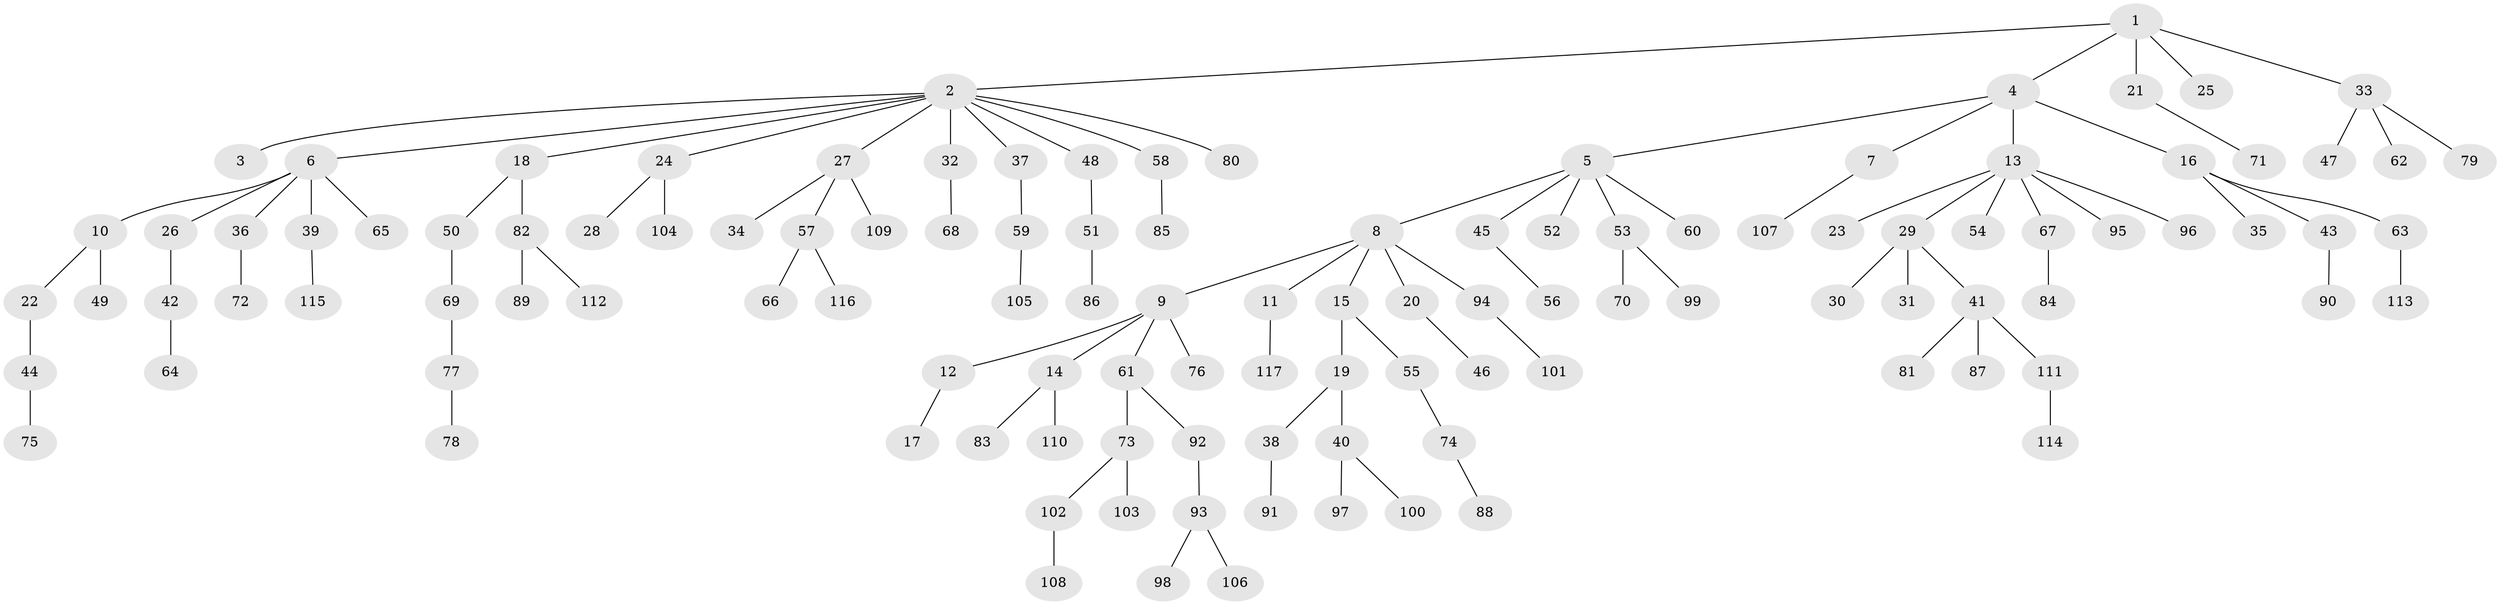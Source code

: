 // coarse degree distribution, {1: 0.5254237288135594, 3: 0.13559322033898305, 6: 0.01694915254237288, 2: 0.23728813559322035, 5: 0.03389830508474576, 4: 0.03389830508474576, 9: 0.01694915254237288}
// Generated by graph-tools (version 1.1) at 2025/37/03/04/25 23:37:30]
// undirected, 117 vertices, 116 edges
graph export_dot {
  node [color=gray90,style=filled];
  1;
  2;
  3;
  4;
  5;
  6;
  7;
  8;
  9;
  10;
  11;
  12;
  13;
  14;
  15;
  16;
  17;
  18;
  19;
  20;
  21;
  22;
  23;
  24;
  25;
  26;
  27;
  28;
  29;
  30;
  31;
  32;
  33;
  34;
  35;
  36;
  37;
  38;
  39;
  40;
  41;
  42;
  43;
  44;
  45;
  46;
  47;
  48;
  49;
  50;
  51;
  52;
  53;
  54;
  55;
  56;
  57;
  58;
  59;
  60;
  61;
  62;
  63;
  64;
  65;
  66;
  67;
  68;
  69;
  70;
  71;
  72;
  73;
  74;
  75;
  76;
  77;
  78;
  79;
  80;
  81;
  82;
  83;
  84;
  85;
  86;
  87;
  88;
  89;
  90;
  91;
  92;
  93;
  94;
  95;
  96;
  97;
  98;
  99;
  100;
  101;
  102;
  103;
  104;
  105;
  106;
  107;
  108;
  109;
  110;
  111;
  112;
  113;
  114;
  115;
  116;
  117;
  1 -- 2;
  1 -- 4;
  1 -- 21;
  1 -- 25;
  1 -- 33;
  2 -- 3;
  2 -- 6;
  2 -- 18;
  2 -- 24;
  2 -- 27;
  2 -- 32;
  2 -- 37;
  2 -- 48;
  2 -- 58;
  2 -- 80;
  4 -- 5;
  4 -- 7;
  4 -- 13;
  4 -- 16;
  5 -- 8;
  5 -- 45;
  5 -- 52;
  5 -- 53;
  5 -- 60;
  6 -- 10;
  6 -- 26;
  6 -- 36;
  6 -- 39;
  6 -- 65;
  7 -- 107;
  8 -- 9;
  8 -- 11;
  8 -- 15;
  8 -- 20;
  8 -- 94;
  9 -- 12;
  9 -- 14;
  9 -- 61;
  9 -- 76;
  10 -- 22;
  10 -- 49;
  11 -- 117;
  12 -- 17;
  13 -- 23;
  13 -- 29;
  13 -- 54;
  13 -- 67;
  13 -- 95;
  13 -- 96;
  14 -- 83;
  14 -- 110;
  15 -- 19;
  15 -- 55;
  16 -- 35;
  16 -- 43;
  16 -- 63;
  18 -- 50;
  18 -- 82;
  19 -- 38;
  19 -- 40;
  20 -- 46;
  21 -- 71;
  22 -- 44;
  24 -- 28;
  24 -- 104;
  26 -- 42;
  27 -- 34;
  27 -- 57;
  27 -- 109;
  29 -- 30;
  29 -- 31;
  29 -- 41;
  32 -- 68;
  33 -- 47;
  33 -- 62;
  33 -- 79;
  36 -- 72;
  37 -- 59;
  38 -- 91;
  39 -- 115;
  40 -- 97;
  40 -- 100;
  41 -- 81;
  41 -- 87;
  41 -- 111;
  42 -- 64;
  43 -- 90;
  44 -- 75;
  45 -- 56;
  48 -- 51;
  50 -- 69;
  51 -- 86;
  53 -- 70;
  53 -- 99;
  55 -- 74;
  57 -- 66;
  57 -- 116;
  58 -- 85;
  59 -- 105;
  61 -- 73;
  61 -- 92;
  63 -- 113;
  67 -- 84;
  69 -- 77;
  73 -- 102;
  73 -- 103;
  74 -- 88;
  77 -- 78;
  82 -- 89;
  82 -- 112;
  92 -- 93;
  93 -- 98;
  93 -- 106;
  94 -- 101;
  102 -- 108;
  111 -- 114;
}
